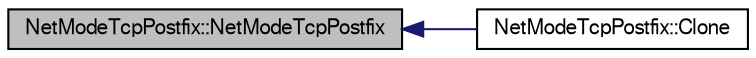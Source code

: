 digraph G
{
  edge [fontname="FreeSans",fontsize="10",labelfontname="FreeSans",labelfontsize="10"];
  node [fontname="FreeSans",fontsize="10",shape=record];
  rankdir=LR;
  Node1 [label="NetModeTcpPostfix::NetModeTcpPostfix",height=0.2,width=0.4,color="black", fillcolor="grey75", style="filled" fontcolor="black"];
  Node1 -> Node2 [dir=back,color="midnightblue",fontsize="10",style="solid",fontname="FreeSans"];
  Node2 [label="NetModeTcpPostfix::Clone",height=0.2,width=0.4,color="black", fillcolor="white", style="filled",URL="$class_net_mode_tcp_postfix.html#a047ba1c68e01bb6bd6c8be083102626e"];
}
